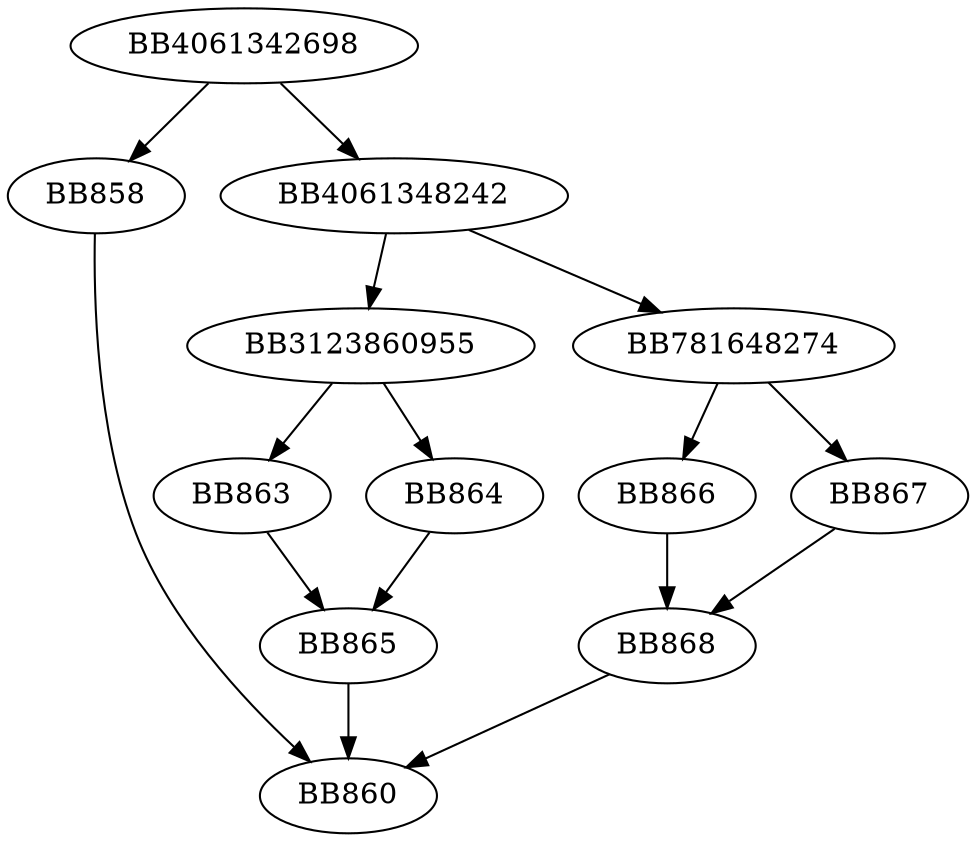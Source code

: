 digraph G{
	BB4061342698->BB858;
	BB4061342698->BB4061348242;
	BB858->BB860;
	BB4061348242->BB3123860955;
	BB4061348242->BB781648274;
	BB3123860955->BB863;
	BB3123860955->BB864;
	BB864->BB865;
	BB863->BB865;
	BB865->BB860;
	BB781648274->BB866;
	BB781648274->BB867;
	BB867->BB868;
	BB866->BB868;
	BB868->BB860;
}
